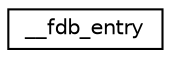 digraph G
{
  edge [fontname="Helvetica",fontsize="10",labelfontname="Helvetica",labelfontsize="10"];
  node [fontname="Helvetica",fontsize="10",shape=record];
  rankdir="LR";
  Node1 [label="__fdb_entry",height=0.2,width=0.4,color="black", fillcolor="white", style="filled",URL="$struct____fdb__entry.html"];
}
